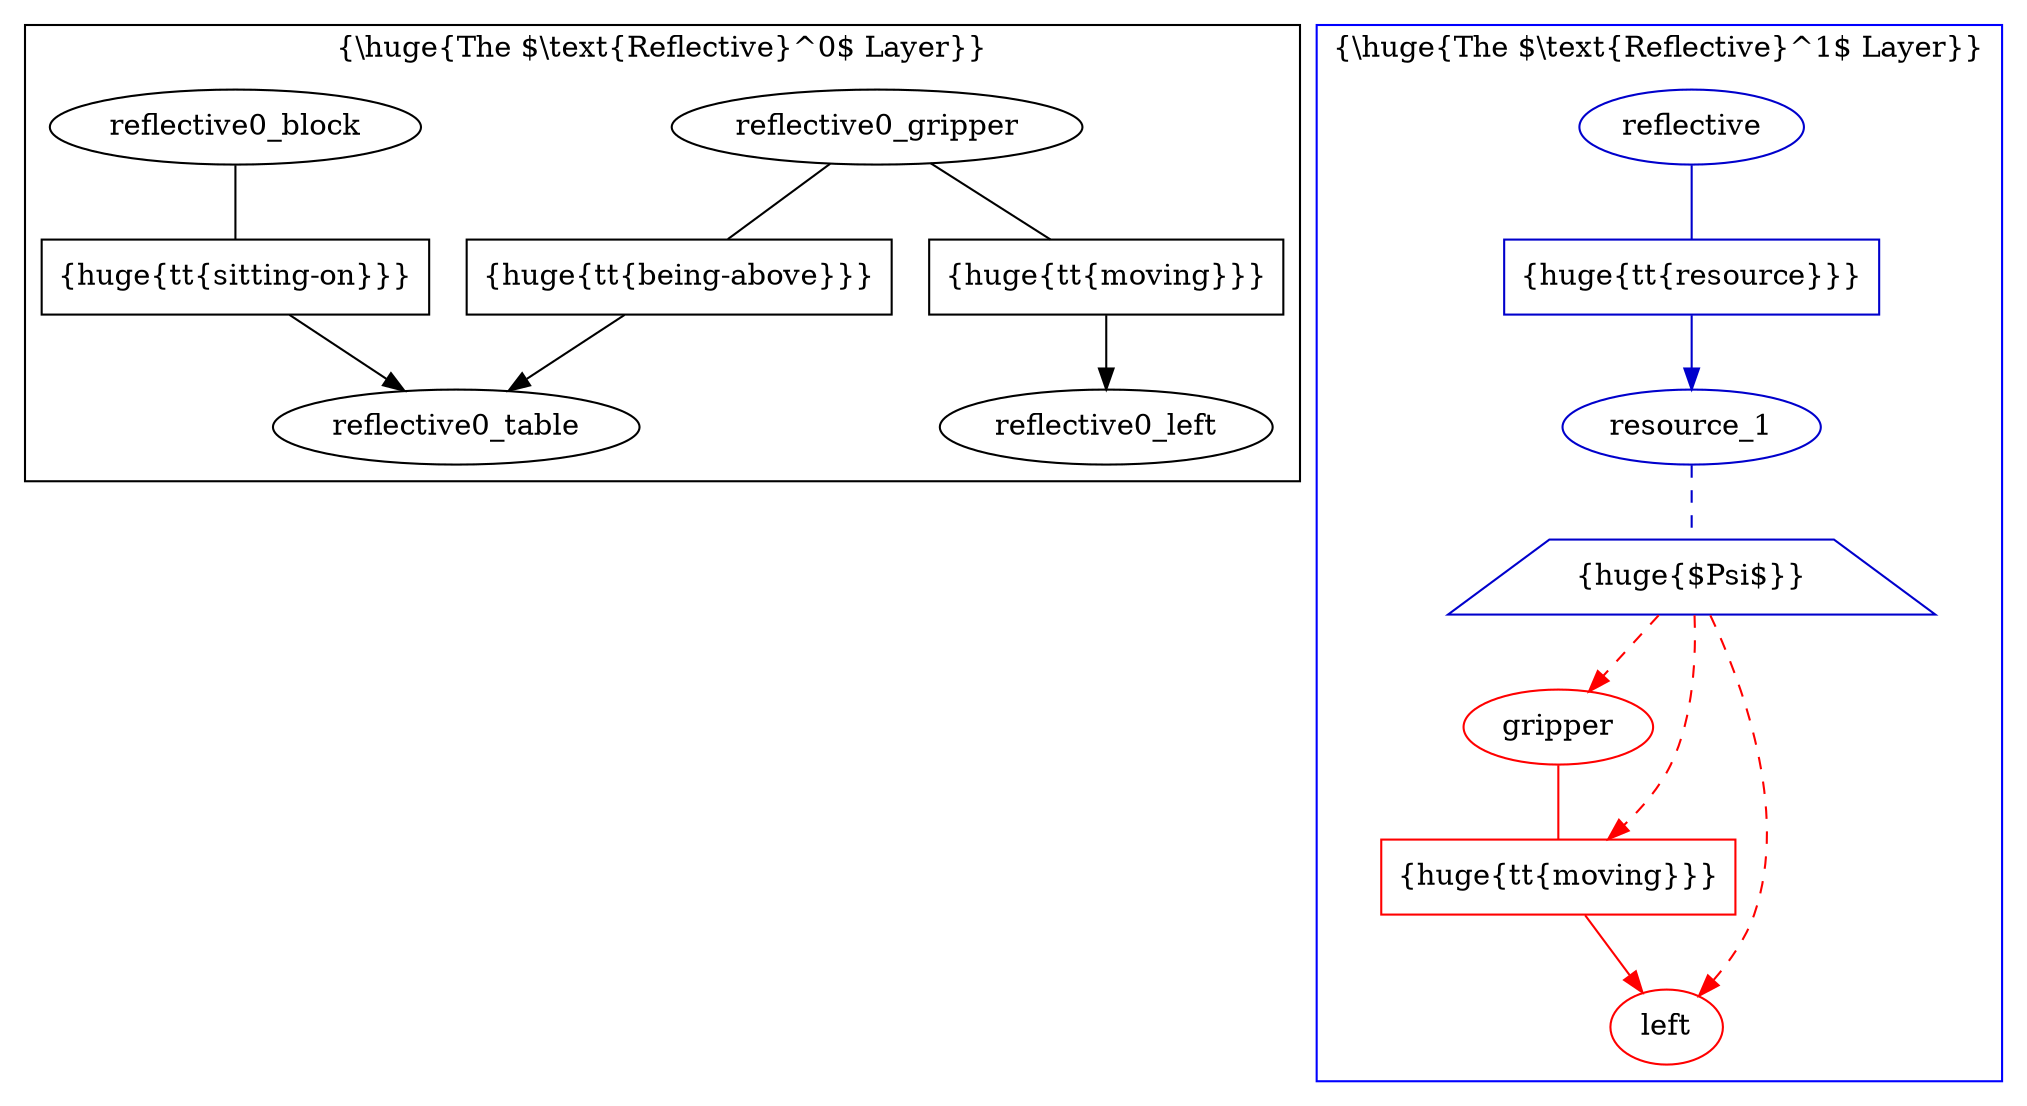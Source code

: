 digraph G {

  subgraph cluster_0 {
    label = "{\\huge{The $\\text{Reflective}^0$ Layer}}";
    color=black;
    
    // physical
    node [fillcolor = white, color = "#000000", style = filled];
    edge [color = "#000000"];
    
    reflective0_gripper [texlbl = "{\huge{\tt{Gripper}}}"];
    reflective0_block   [texlbl = "{\huge{\tt{Block}}}"];
    reflective0_table   [texlbl = "{\huge{\tt{Table}}}"];
    reflective0_left    [texlbl = "{\huge{\tt{left}}}"];
    
    reflective0_gripper_being_above_reflective0_table [shape=box,label="{\huge{\tt{being-above}}}"];
    reflective0_gripper -> reflective0_gripper_being_above_reflective0_table [arrowhead=none];
    reflective0_gripper_being_above_reflective0_table -> reflective0_table [style="-triangle 45"];
    
    reflective0_gripper_moving_reflective0_left [shape=box,label="{\huge{\tt{moving}}}"];
    reflective0_gripper -> reflective0_gripper_moving_reflective0_left [arrowhead=none];
    reflective0_gripper_moving_reflective0_left -> reflective0_left [style="-triangle 45"];
    
    reflective0_block_sitting_on_reflective0_table [shape=box,style=filled,label="{\huge{\tt{sitting-on}}}"];
    reflective0_block -> reflective0_block_sitting_on_reflective0_table [arrowhead=none];
    reflective0_block_sitting_on_reflective0_table -> reflective0_table [style="-triangle 45"];
    
  }
  
  subgraph cluster_1 {
    label = "{\\huge{The $\\text{Reflective}^1$ Layer}}";
    color=blue
    
    // reflective
    node [fillcolor = white, color = "#0000CC", style = filled];
    edge [color = "#0000CC"];
    
    gripper [texlbl = "{\huge{\tt{Gripper}}}",color=red];
    left    [texlbl = "{\huge{\tt{left}}}",color=red];
    
    gripper_sitting_on_left [shape=box,style=filled,label="{\huge{\tt{moving}}}",color=red];
    gripper -> gripper_sitting_on_left [arrowhead=none,color=red];
    gripper_sitting_on_left -> left [style="-triangle 45",color=red];
    
    reflective [texlbl = "{\huge{\tt{Reflective}}}"];
    
    // resource_1^*
    
    resource_1 [texlbl = "{\huge{\tt{Resource*}}}"];
    resource_1_reflecting [shape=trapezium,style=filled,label="{\huge{$\Psi$}}",nodesep="0.02",margin="0.11,0.055"];
    resource_1 -> resource_1_reflecting [style=dashed,arrowhead=none];
    resource_1_reflecting -> gripper [style="-triangle 45,dashed", color=red];
    resource_1_reflecting -> left [style="-triangle 45,dashed", color=red];
    resource_1_reflecting -> gripper_sitting_on_left [style="-triangle 45,dashed", color=red];
    
    reflective_resource_resource_1 [shape=box,label="{\huge{\tt{resource}}}"];
    reflective -> reflective_resource_resource_1 [arrowhead=none];
    reflective_resource_resource_1 -> resource_1 [style="-triangle 45"];
    
  }
}
